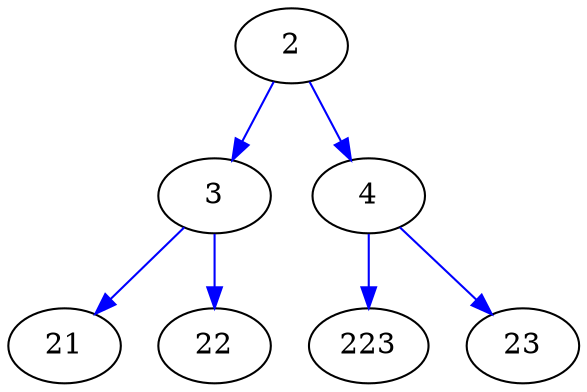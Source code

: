 Digraph G{
// nodes
2
3
4
21
22
223
23
// edges
2 -> 3[color=blue]
2 -> 4[color=blue]
3 -> 21[color=blue]
3 -> 22[color=blue]
4 -> 223[color=blue]
4 -> 23[color=blue]
}